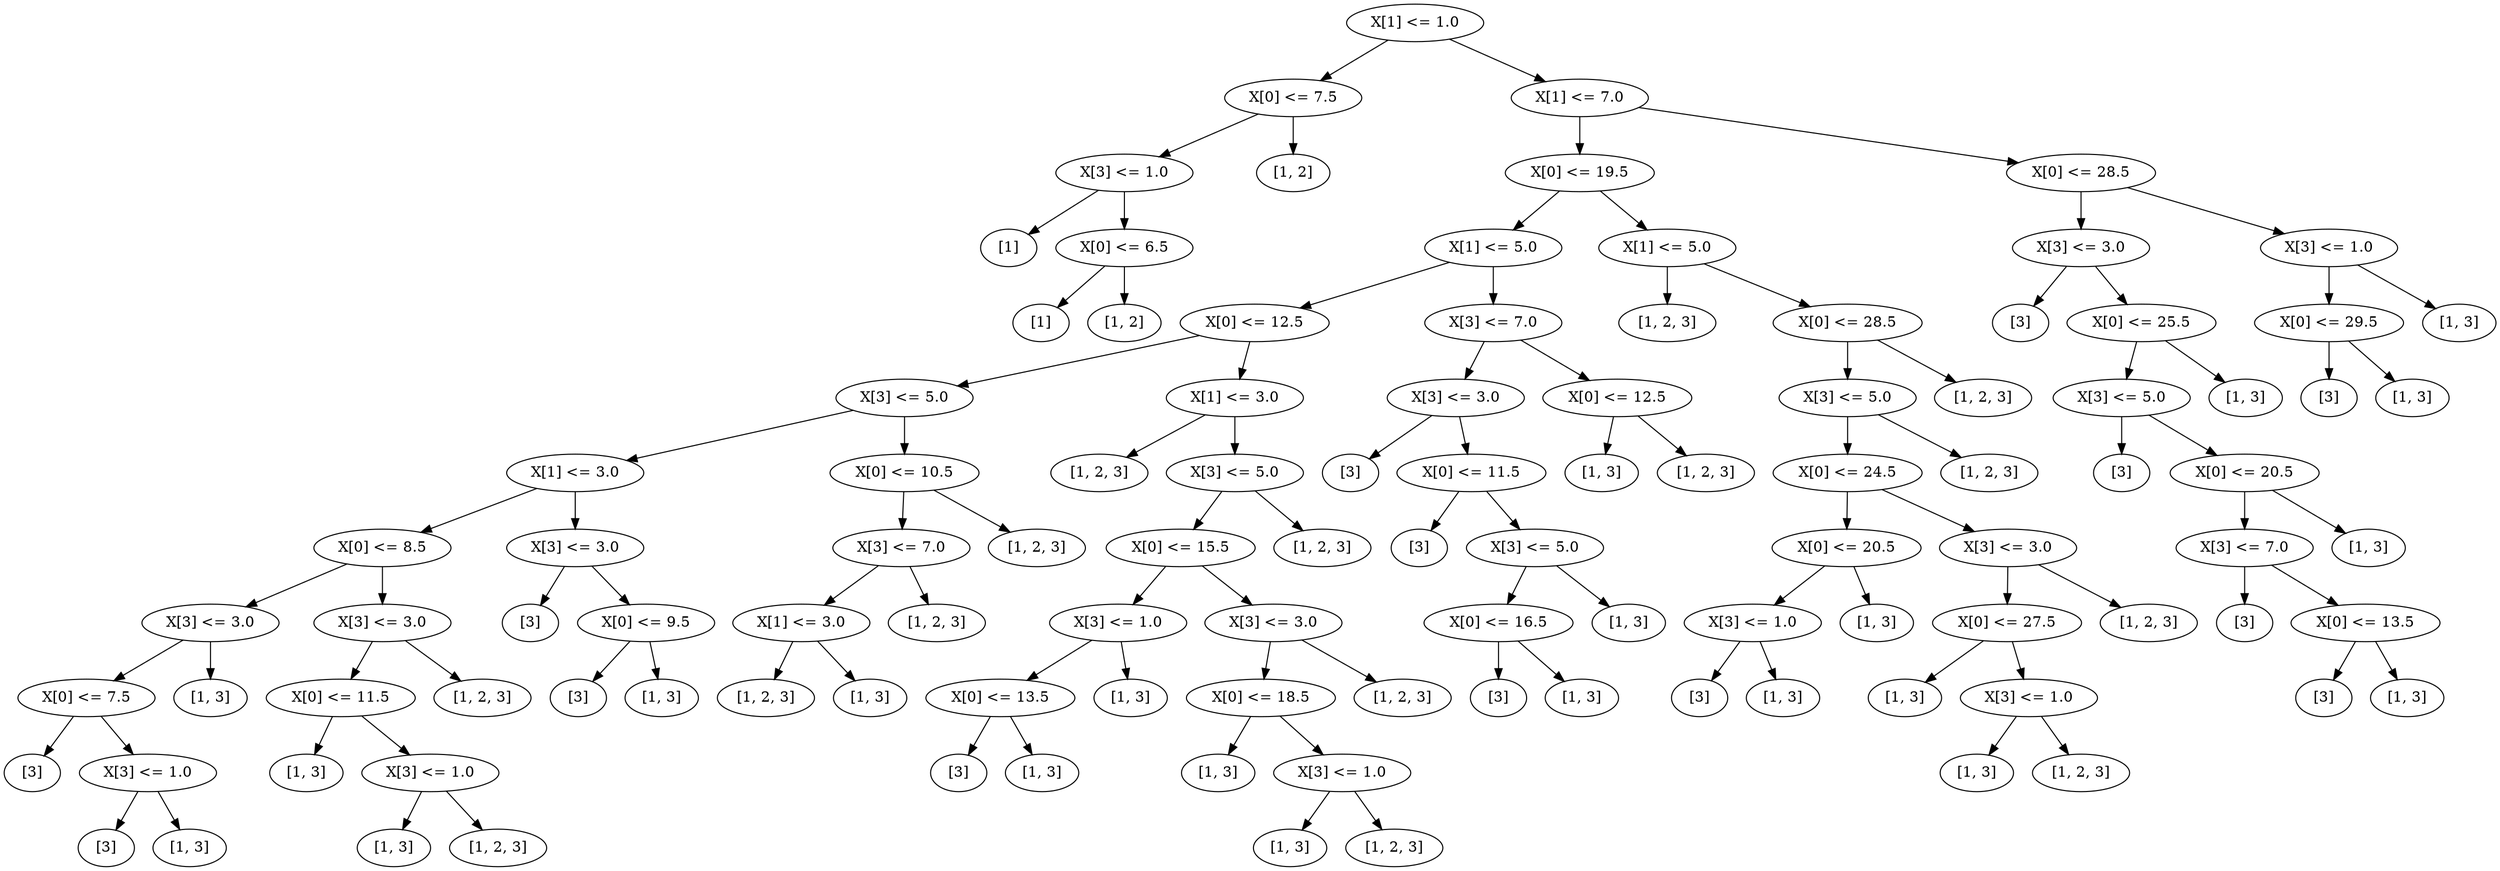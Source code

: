 digraph {
0 [label="X[1] <= 1.0"];
1 [label="X[0] <= 7.5"];
2 [label="X[3] <= 1.0"];
3 [label="[1]"];
2 -> 3;
4 [label="X[0] <= 6.5"];
5 [label="[1]"];
4 -> 5;
6 [label="[1, 2]"];
4 -> 6;
2 -> 4;
1 -> 2;
7 [label="[1, 2]"];
1 -> 7;
0 -> 1;
8 [label="X[1] <= 7.0"];
9 [label="X[0] <= 19.5"];
10 [label="X[1] <= 5.0"];
11 [label="X[0] <= 12.5"];
12 [label="X[3] <= 5.0"];
13 [label="X[1] <= 3.0"];
14 [label="X[0] <= 8.5"];
15 [label="X[3] <= 3.0"];
16 [label="X[0] <= 7.5"];
17 [label="[3]"];
16 -> 17;
18 [label="X[3] <= 1.0"];
19 [label="[3]"];
18 -> 19;
20 [label="[1, 3]"];
18 -> 20;
16 -> 18;
15 -> 16;
21 [label="[1, 3]"];
15 -> 21;
14 -> 15;
22 [label="X[3] <= 3.0"];
23 [label="X[0] <= 11.5"];
24 [label="[1, 3]"];
23 -> 24;
25 [label="X[3] <= 1.0"];
26 [label="[1, 3]"];
25 -> 26;
27 [label="[1, 2, 3]"];
25 -> 27;
23 -> 25;
22 -> 23;
28 [label="[1, 2, 3]"];
22 -> 28;
14 -> 22;
13 -> 14;
29 [label="X[3] <= 3.0"];
30 [label="[3]"];
29 -> 30;
31 [label="X[0] <= 9.5"];
32 [label="[3]"];
31 -> 32;
33 [label="[1, 3]"];
31 -> 33;
29 -> 31;
13 -> 29;
12 -> 13;
34 [label="X[0] <= 10.5"];
35 [label="X[3] <= 7.0"];
36 [label="X[1] <= 3.0"];
37 [label="[1, 2, 3]"];
36 -> 37;
38 [label="[1, 3]"];
36 -> 38;
35 -> 36;
39 [label="[1, 2, 3]"];
35 -> 39;
34 -> 35;
40 [label="[1, 2, 3]"];
34 -> 40;
12 -> 34;
11 -> 12;
41 [label="X[1] <= 3.0"];
42 [label="[1, 2, 3]"];
41 -> 42;
43 [label="X[3] <= 5.0"];
44 [label="X[0] <= 15.5"];
45 [label="X[3] <= 1.0"];
46 [label="X[0] <= 13.5"];
47 [label="[3]"];
46 -> 47;
48 [label="[1, 3]"];
46 -> 48;
45 -> 46;
49 [label="[1, 3]"];
45 -> 49;
44 -> 45;
50 [label="X[3] <= 3.0"];
51 [label="X[0] <= 18.5"];
52 [label="[1, 3]"];
51 -> 52;
53 [label="X[3] <= 1.0"];
54 [label="[1, 3]"];
53 -> 54;
55 [label="[1, 2, 3]"];
53 -> 55;
51 -> 53;
50 -> 51;
56 [label="[1, 2, 3]"];
50 -> 56;
44 -> 50;
43 -> 44;
57 [label="[1, 2, 3]"];
43 -> 57;
41 -> 43;
11 -> 41;
10 -> 11;
58 [label="X[3] <= 7.0"];
59 [label="X[3] <= 3.0"];
60 [label="[3]"];
59 -> 60;
61 [label="X[0] <= 11.5"];
62 [label="[3]"];
61 -> 62;
63 [label="X[3] <= 5.0"];
64 [label="X[0] <= 16.5"];
65 [label="[3]"];
64 -> 65;
66 [label="[1, 3]"];
64 -> 66;
63 -> 64;
67 [label="[1, 3]"];
63 -> 67;
61 -> 63;
59 -> 61;
58 -> 59;
68 [label="X[0] <= 12.5"];
69 [label="[1, 3]"];
68 -> 69;
70 [label="[1, 2, 3]"];
68 -> 70;
58 -> 68;
10 -> 58;
9 -> 10;
71 [label="X[1] <= 5.0"];
72 [label="[1, 2, 3]"];
71 -> 72;
73 [label="X[0] <= 28.5"];
74 [label="X[3] <= 5.0"];
75 [label="X[0] <= 24.5"];
76 [label="X[0] <= 20.5"];
77 [label="X[3] <= 1.0"];
78 [label="[3]"];
77 -> 78;
79 [label="[1, 3]"];
77 -> 79;
76 -> 77;
80 [label="[1, 3]"];
76 -> 80;
75 -> 76;
81 [label="X[3] <= 3.0"];
82 [label="X[0] <= 27.5"];
83 [label="[1, 3]"];
82 -> 83;
84 [label="X[3] <= 1.0"];
85 [label="[1, 3]"];
84 -> 85;
86 [label="[1, 2, 3]"];
84 -> 86;
82 -> 84;
81 -> 82;
87 [label="[1, 2, 3]"];
81 -> 87;
75 -> 81;
74 -> 75;
88 [label="[1, 2, 3]"];
74 -> 88;
73 -> 74;
89 [label="[1, 2, 3]"];
73 -> 89;
71 -> 73;
9 -> 71;
8 -> 9;
90 [label="X[0] <= 28.5"];
91 [label="X[3] <= 3.0"];
92 [label="[3]"];
91 -> 92;
93 [label="X[0] <= 25.5"];
94 [label="X[3] <= 5.0"];
95 [label="[3]"];
94 -> 95;
96 [label="X[0] <= 20.5"];
97 [label="X[3] <= 7.0"];
98 [label="[3]"];
97 -> 98;
99 [label="X[0] <= 13.5"];
100 [label="[3]"];
99 -> 100;
101 [label="[1, 3]"];
99 -> 101;
97 -> 99;
96 -> 97;
102 [label="[1, 3]"];
96 -> 102;
94 -> 96;
93 -> 94;
103 [label="[1, 3]"];
93 -> 103;
91 -> 93;
90 -> 91;
104 [label="X[3] <= 1.0"];
105 [label="X[0] <= 29.5"];
106 [label="[3]"];
105 -> 106;
107 [label="[1, 3]"];
105 -> 107;
104 -> 105;
108 [label="[1, 3]"];
104 -> 108;
90 -> 104;
8 -> 90;
0 -> 8;

}